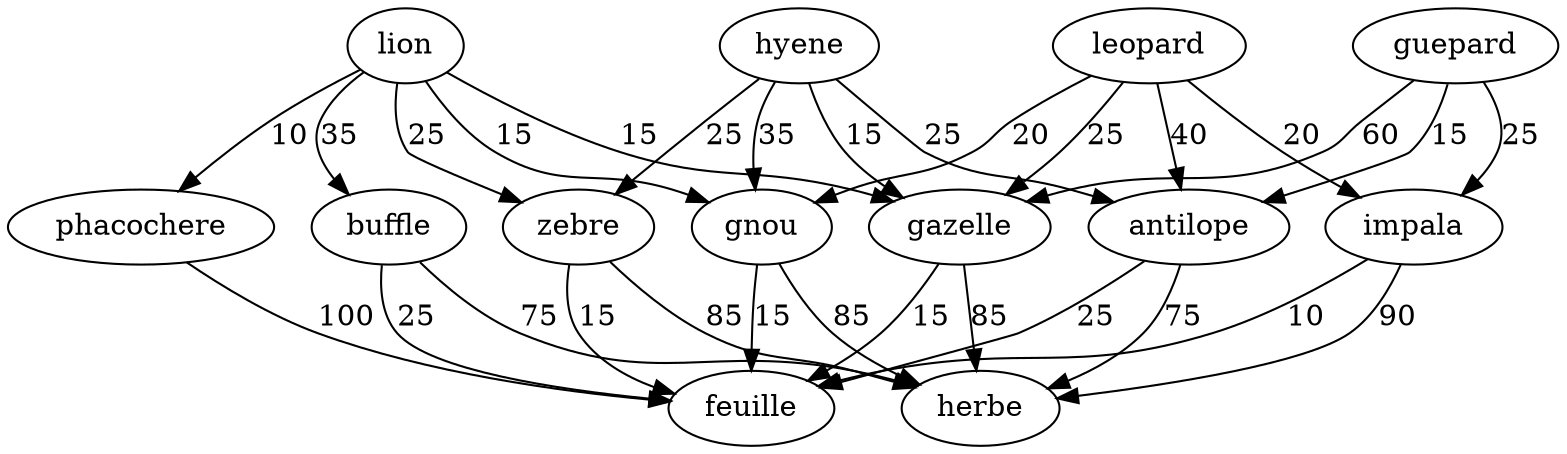 digraph graphe {
    buffle -> herbe [label="75"];
    buffle -> feuille [label="25"];
    phacochere -> feuille [label="100"];
    gazelle -> herbe [label="85"];
    gazelle -> feuille [label="15"];
    zebre -> herbe [label="85"];
    zebre -> feuille [label="15"];
    antilope -> herbe [label="75"];
    antilope -> feuille [label="25"];
    leopard -> gazelle [label="25"];
    leopard -> antilope [label="40"];
    leopard -> gnou [label="20"];
    leopard -> impala [label="20"];
    lion -> buffle [label="35"];
    lion -> phacochere [label="10"];
    lion -> gazelle [label="15"];
    lion -> zebre [label="25"];
    lion -> gnou [label="15"];
    gnou -> herbe [label="85"];
    gnou -> feuille [label="15"];
    guepard -> gazelle [label="60"];
    guepard -> antilope [label="15"];
    guepard -> impala [label="25"];
    hyene -> gazelle [label="15"];
    hyene -> zebre [label="25"];
    hyene -> antilope [label="25"];
    hyene -> gnou [label="35"];
    impala -> herbe [label="90"];
    impala -> feuille [label="10"];
}
